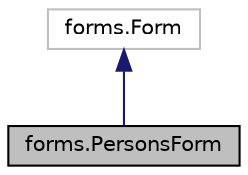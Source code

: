 digraph "forms.PersonsForm"
{
 // LATEX_PDF_SIZE
  edge [fontname="Helvetica",fontsize="10",labelfontname="Helvetica",labelfontsize="10"];
  node [fontname="Helvetica",fontsize="10",shape=record];
  Node1 [label="forms.PersonsForm",height=0.2,width=0.4,color="black", fillcolor="grey75", style="filled", fontcolor="black",tooltip="Person form contains everything that is going to be displayed in the face recog page."];
  Node2 -> Node1 [dir="back",color="midnightblue",fontsize="10",style="solid",fontname="Helvetica"];
  Node2 [label="forms.Form",height=0.2,width=0.4,color="grey75", fillcolor="white", style="filled",tooltip=" "];
}
